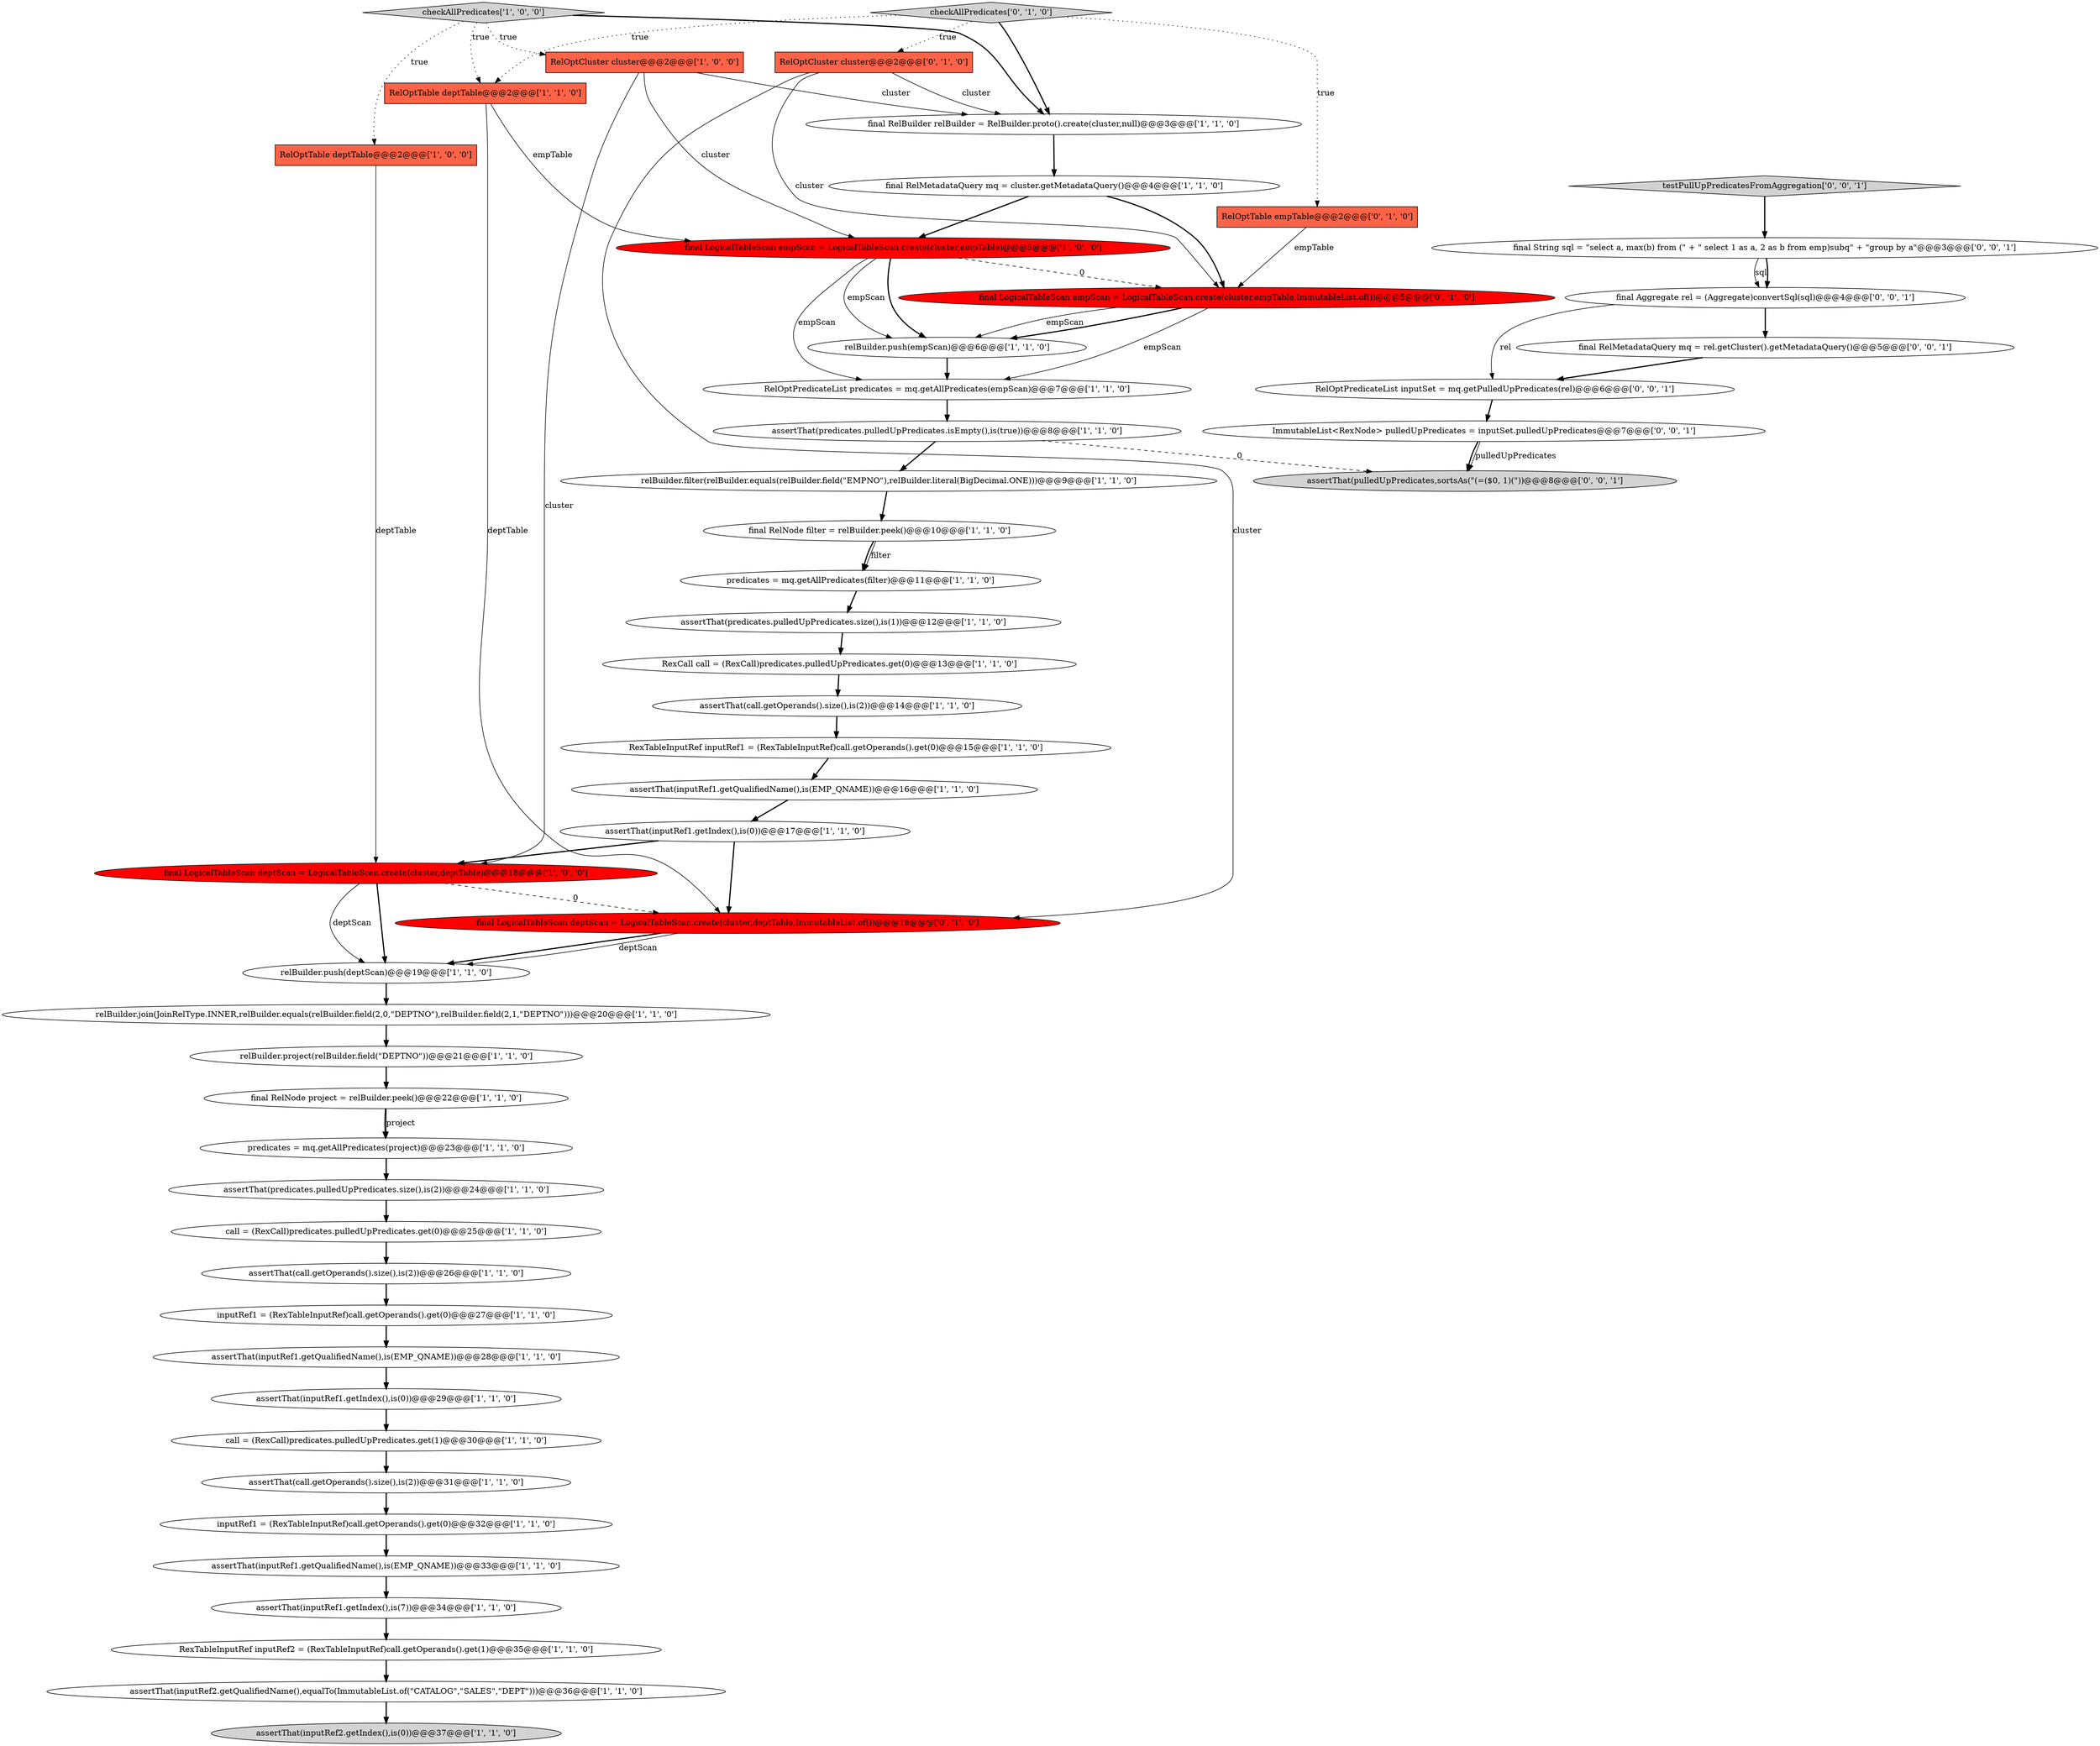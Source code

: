 digraph {
26 [style = filled, label = "inputRef1 = (RexTableInputRef)call.getOperands().get(0)@@@32@@@['1', '1', '0']", fillcolor = white, shape = ellipse image = "AAA0AAABBB1BBB"];
18 [style = filled, label = "assertThat(inputRef1.getIndex(),is(7))@@@34@@@['1', '1', '0']", fillcolor = white, shape = ellipse image = "AAA0AAABBB1BBB"];
37 [style = filled, label = "predicates = mq.getAllPredicates(filter)@@@11@@@['1', '1', '0']", fillcolor = white, shape = ellipse image = "AAA0AAABBB1BBB"];
12 [style = filled, label = "relBuilder.join(JoinRelType.INNER,relBuilder.equals(relBuilder.field(2,0,\"DEPTNO\"),relBuilder.field(2,1,\"DEPTNO\")))@@@20@@@['1', '1', '0']", fillcolor = white, shape = ellipse image = "AAA0AAABBB1BBB"];
44 [style = filled, label = "final String sql = \"select a, max(b) from (\" + \" select 1 as a, 2 as b from emp)subq\" + \"group by a\"@@@3@@@['0', '0', '1']", fillcolor = white, shape = ellipse image = "AAA0AAABBB3BBB"];
34 [style = filled, label = "checkAllPredicates['1', '0', '0']", fillcolor = lightgray, shape = diamond image = "AAA0AAABBB1BBB"];
9 [style = filled, label = "assertThat(inputRef2.getIndex(),is(0))@@@37@@@['1', '1', '0']", fillcolor = lightgray, shape = ellipse image = "AAA0AAABBB1BBB"];
6 [style = filled, label = "final RelNode project = relBuilder.peek()@@@22@@@['1', '1', '0']", fillcolor = white, shape = ellipse image = "AAA0AAABBB1BBB"];
14 [style = filled, label = "relBuilder.project(relBuilder.field(\"DEPTNO\"))@@@21@@@['1', '1', '0']", fillcolor = white, shape = ellipse image = "AAA0AAABBB1BBB"];
19 [style = filled, label = "RelOptTable deptTable@@@2@@@['1', '0', '0']", fillcolor = tomato, shape = box image = "AAA0AAABBB1BBB"];
2 [style = filled, label = "assertThat(predicates.pulledUpPredicates.size(),is(1))@@@12@@@['1', '1', '0']", fillcolor = white, shape = ellipse image = "AAA0AAABBB1BBB"];
47 [style = filled, label = "ImmutableList<RexNode> pulledUpPredicates = inputSet.pulledUpPredicates@@@7@@@['0', '0', '1']", fillcolor = white, shape = ellipse image = "AAA0AAABBB3BBB"];
7 [style = filled, label = "RelOptPredicateList predicates = mq.getAllPredicates(empScan)@@@7@@@['1', '1', '0']", fillcolor = white, shape = ellipse image = "AAA0AAABBB1BBB"];
39 [style = filled, label = "checkAllPredicates['0', '1', '0']", fillcolor = lightgray, shape = diamond image = "AAA0AAABBB2BBB"];
35 [style = filled, label = "assertThat(call.getOperands().size(),is(2))@@@14@@@['1', '1', '0']", fillcolor = white, shape = ellipse image = "AAA0AAABBB1BBB"];
29 [style = filled, label = "assertThat(call.getOperands().size(),is(2))@@@31@@@['1', '1', '0']", fillcolor = white, shape = ellipse image = "AAA0AAABBB1BBB"];
20 [style = filled, label = "assertThat(inputRef1.getQualifiedName(),is(EMP_QNAME))@@@33@@@['1', '1', '0']", fillcolor = white, shape = ellipse image = "AAA0AAABBB1BBB"];
4 [style = filled, label = "call = (RexCall)predicates.pulledUpPredicates.get(1)@@@30@@@['1', '1', '0']", fillcolor = white, shape = ellipse image = "AAA0AAABBB1BBB"];
16 [style = filled, label = "assertThat(inputRef1.getQualifiedName(),is(EMP_QNAME))@@@28@@@['1', '1', '0']", fillcolor = white, shape = ellipse image = "AAA0AAABBB1BBB"];
17 [style = filled, label = "final RelNode filter = relBuilder.peek()@@@10@@@['1', '1', '0']", fillcolor = white, shape = ellipse image = "AAA0AAABBB1BBB"];
23 [style = filled, label = "predicates = mq.getAllPredicates(project)@@@23@@@['1', '1', '0']", fillcolor = white, shape = ellipse image = "AAA0AAABBB1BBB"];
5 [style = filled, label = "RexTableInputRef inputRef2 = (RexTableInputRef)call.getOperands().get(1)@@@35@@@['1', '1', '0']", fillcolor = white, shape = ellipse image = "AAA0AAABBB1BBB"];
8 [style = filled, label = "relBuilder.push(deptScan)@@@19@@@['1', '1', '0']", fillcolor = white, shape = ellipse image = "AAA0AAABBB1BBB"];
33 [style = filled, label = "RelOptTable deptTable@@@2@@@['1', '1', '0']", fillcolor = tomato, shape = box image = "AAA0AAABBB1BBB"];
38 [style = filled, label = "assertThat(call.getOperands().size(),is(2))@@@26@@@['1', '1', '0']", fillcolor = white, shape = ellipse image = "AAA0AAABBB1BBB"];
41 [style = filled, label = "final LogicalTableScan deptScan = LogicalTableScan.create(cluster,deptTable,ImmutableList.of())@@@18@@@['0', '1', '0']", fillcolor = red, shape = ellipse image = "AAA1AAABBB2BBB"];
48 [style = filled, label = "assertThat(pulledUpPredicates,sortsAs(\"(=($0, 1)(\"))@@@8@@@['0', '0', '1']", fillcolor = lightgray, shape = ellipse image = "AAA0AAABBB3BBB"];
0 [style = filled, label = "RelOptCluster cluster@@@2@@@['1', '0', '0']", fillcolor = tomato, shape = box image = "AAA0AAABBB1BBB"];
43 [style = filled, label = "RelOptCluster cluster@@@2@@@['0', '1', '0']", fillcolor = tomato, shape = box image = "AAA0AAABBB2BBB"];
46 [style = filled, label = "final Aggregate rel = (Aggregate)convertSql(sql)@@@4@@@['0', '0', '1']", fillcolor = white, shape = ellipse image = "AAA0AAABBB3BBB"];
32 [style = filled, label = "RexTableInputRef inputRef1 = (RexTableInputRef)call.getOperands().get(0)@@@15@@@['1', '1', '0']", fillcolor = white, shape = ellipse image = "AAA0AAABBB1BBB"];
45 [style = filled, label = "testPullUpPredicatesFromAggregation['0', '0', '1']", fillcolor = lightgray, shape = diamond image = "AAA0AAABBB3BBB"];
42 [style = filled, label = "RelOptTable empTable@@@2@@@['0', '1', '0']", fillcolor = tomato, shape = box image = "AAA0AAABBB2BBB"];
21 [style = filled, label = "final RelBuilder relBuilder = RelBuilder.proto().create(cluster,null)@@@3@@@['1', '1', '0']", fillcolor = white, shape = ellipse image = "AAA0AAABBB1BBB"];
11 [style = filled, label = "final LogicalTableScan deptScan = LogicalTableScan.create(cluster,deptTable)@@@18@@@['1', '0', '0']", fillcolor = red, shape = ellipse image = "AAA1AAABBB1BBB"];
3 [style = filled, label = "assertThat(predicates.pulledUpPredicates.size(),is(2))@@@24@@@['1', '1', '0']", fillcolor = white, shape = ellipse image = "AAA0AAABBB1BBB"];
30 [style = filled, label = "RexCall call = (RexCall)predicates.pulledUpPredicates.get(0)@@@13@@@['1', '1', '0']", fillcolor = white, shape = ellipse image = "AAA0AAABBB1BBB"];
28 [style = filled, label = "final RelMetadataQuery mq = cluster.getMetadataQuery()@@@4@@@['1', '1', '0']", fillcolor = white, shape = ellipse image = "AAA0AAABBB1BBB"];
31 [style = filled, label = "assertThat(inputRef1.getIndex(),is(0))@@@17@@@['1', '1', '0']", fillcolor = white, shape = ellipse image = "AAA0AAABBB1BBB"];
50 [style = filled, label = "RelOptPredicateList inputSet = mq.getPulledUpPredicates(rel)@@@6@@@['0', '0', '1']", fillcolor = white, shape = ellipse image = "AAA0AAABBB3BBB"];
49 [style = filled, label = "final RelMetadataQuery mq = rel.getCluster().getMetadataQuery()@@@5@@@['0', '0', '1']", fillcolor = white, shape = ellipse image = "AAA0AAABBB3BBB"];
1 [style = filled, label = "relBuilder.push(empScan)@@@6@@@['1', '1', '0']", fillcolor = white, shape = ellipse image = "AAA0AAABBB1BBB"];
13 [style = filled, label = "relBuilder.filter(relBuilder.equals(relBuilder.field(\"EMPNO\"),relBuilder.literal(BigDecimal.ONE)))@@@9@@@['1', '1', '0']", fillcolor = white, shape = ellipse image = "AAA0AAABBB1BBB"];
24 [style = filled, label = "inputRef1 = (RexTableInputRef)call.getOperands().get(0)@@@27@@@['1', '1', '0']", fillcolor = white, shape = ellipse image = "AAA0AAABBB1BBB"];
40 [style = filled, label = "final LogicalTableScan empScan = LogicalTableScan.create(cluster,empTable,ImmutableList.of())@@@5@@@['0', '1', '0']", fillcolor = red, shape = ellipse image = "AAA1AAABBB2BBB"];
36 [style = filled, label = "assertThat(inputRef2.getQualifiedName(),equalTo(ImmutableList.of(\"CATALOG\",\"SALES\",\"DEPT\")))@@@36@@@['1', '1', '0']", fillcolor = white, shape = ellipse image = "AAA0AAABBB1BBB"];
10 [style = filled, label = "assertThat(inputRef1.getQualifiedName(),is(EMP_QNAME))@@@16@@@['1', '1', '0']", fillcolor = white, shape = ellipse image = "AAA0AAABBB1BBB"];
22 [style = filled, label = "call = (RexCall)predicates.pulledUpPredicates.get(0)@@@25@@@['1', '1', '0']", fillcolor = white, shape = ellipse image = "AAA0AAABBB1BBB"];
15 [style = filled, label = "assertThat(inputRef1.getIndex(),is(0))@@@29@@@['1', '1', '0']", fillcolor = white, shape = ellipse image = "AAA0AAABBB1BBB"];
27 [style = filled, label = "assertThat(predicates.pulledUpPredicates.isEmpty(),is(true))@@@8@@@['1', '1', '0']", fillcolor = white, shape = ellipse image = "AAA0AAABBB1BBB"];
25 [style = filled, label = "final LogicalTableScan empScan = LogicalTableScan.create(cluster,empTable)@@@5@@@['1', '0', '0']", fillcolor = red, shape = ellipse image = "AAA1AAABBB1BBB"];
27->13 [style = bold, label=""];
16->15 [style = bold, label=""];
43->41 [style = solid, label="cluster"];
42->40 [style = solid, label="empTable"];
25->1 [style = bold, label=""];
0->21 [style = solid, label="cluster"];
43->40 [style = solid, label="cluster"];
10->31 [style = bold, label=""];
36->9 [style = bold, label=""];
28->40 [style = bold, label=""];
25->1 [style = solid, label="empScan"];
47->48 [style = bold, label=""];
38->24 [style = bold, label=""];
46->50 [style = solid, label="rel"];
6->23 [style = bold, label=""];
41->8 [style = bold, label=""];
41->8 [style = solid, label="deptScan"];
46->49 [style = bold, label=""];
0->11 [style = solid, label="cluster"];
11->8 [style = solid, label="deptScan"];
47->48 [style = solid, label="pulledUpPredicates"];
25->40 [style = dashed, label="0"];
35->32 [style = bold, label=""];
33->41 [style = solid, label="deptTable"];
23->3 [style = bold, label=""];
4->29 [style = bold, label=""];
0->25 [style = solid, label="cluster"];
39->43 [style = dotted, label="true"];
39->42 [style = dotted, label="true"];
17->37 [style = bold, label=""];
3->22 [style = bold, label=""];
17->37 [style = solid, label="filter"];
40->1 [style = solid, label="empScan"];
43->21 [style = solid, label="cluster"];
1->7 [style = bold, label=""];
32->10 [style = bold, label=""];
31->11 [style = bold, label=""];
44->46 [style = solid, label="sql"];
21->28 [style = bold, label=""];
49->50 [style = bold, label=""];
45->44 [style = bold, label=""];
29->26 [style = bold, label=""];
34->0 [style = dotted, label="true"];
40->7 [style = solid, label="empScan"];
20->18 [style = bold, label=""];
24->16 [style = bold, label=""];
22->38 [style = bold, label=""];
13->17 [style = bold, label=""];
40->1 [style = bold, label=""];
39->21 [style = bold, label=""];
33->25 [style = solid, label="empTable"];
44->46 [style = bold, label=""];
30->35 [style = bold, label=""];
6->23 [style = solid, label="project"];
50->47 [style = bold, label=""];
18->5 [style = bold, label=""];
25->7 [style = solid, label="empScan"];
34->33 [style = dotted, label="true"];
12->14 [style = bold, label=""];
15->4 [style = bold, label=""];
31->41 [style = bold, label=""];
7->27 [style = bold, label=""];
11->41 [style = dashed, label="0"];
28->25 [style = bold, label=""];
11->8 [style = bold, label=""];
19->11 [style = solid, label="deptTable"];
37->2 [style = bold, label=""];
2->30 [style = bold, label=""];
5->36 [style = bold, label=""];
27->48 [style = dashed, label="0"];
14->6 [style = bold, label=""];
8->12 [style = bold, label=""];
34->21 [style = bold, label=""];
26->20 [style = bold, label=""];
39->33 [style = dotted, label="true"];
34->19 [style = dotted, label="true"];
}

